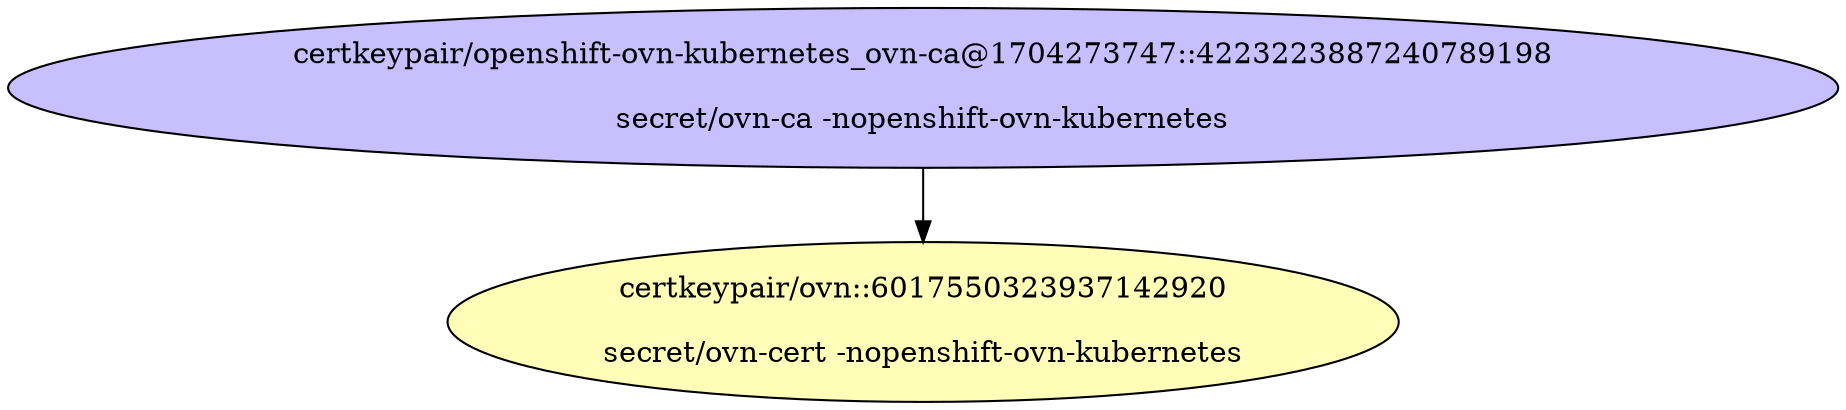 digraph "Local Certificate" {
  // Node definitions.
  0 [
    label="certkeypair/openshift-ovn-kubernetes_ovn-ca@1704273747::4223223887240789198\n\nsecret/ovn-ca -nopenshift-ovn-kubernetes\n"
    style=filled
    fillcolor="#c7bfff"
  ];
  1 [
    label="certkeypair/ovn::6017550323937142920\n\nsecret/ovn-cert -nopenshift-ovn-kubernetes\n"
    style=filled
    fillcolor="#fffdb8"
  ];

  // Edge definitions.
  0 -> 1;
}